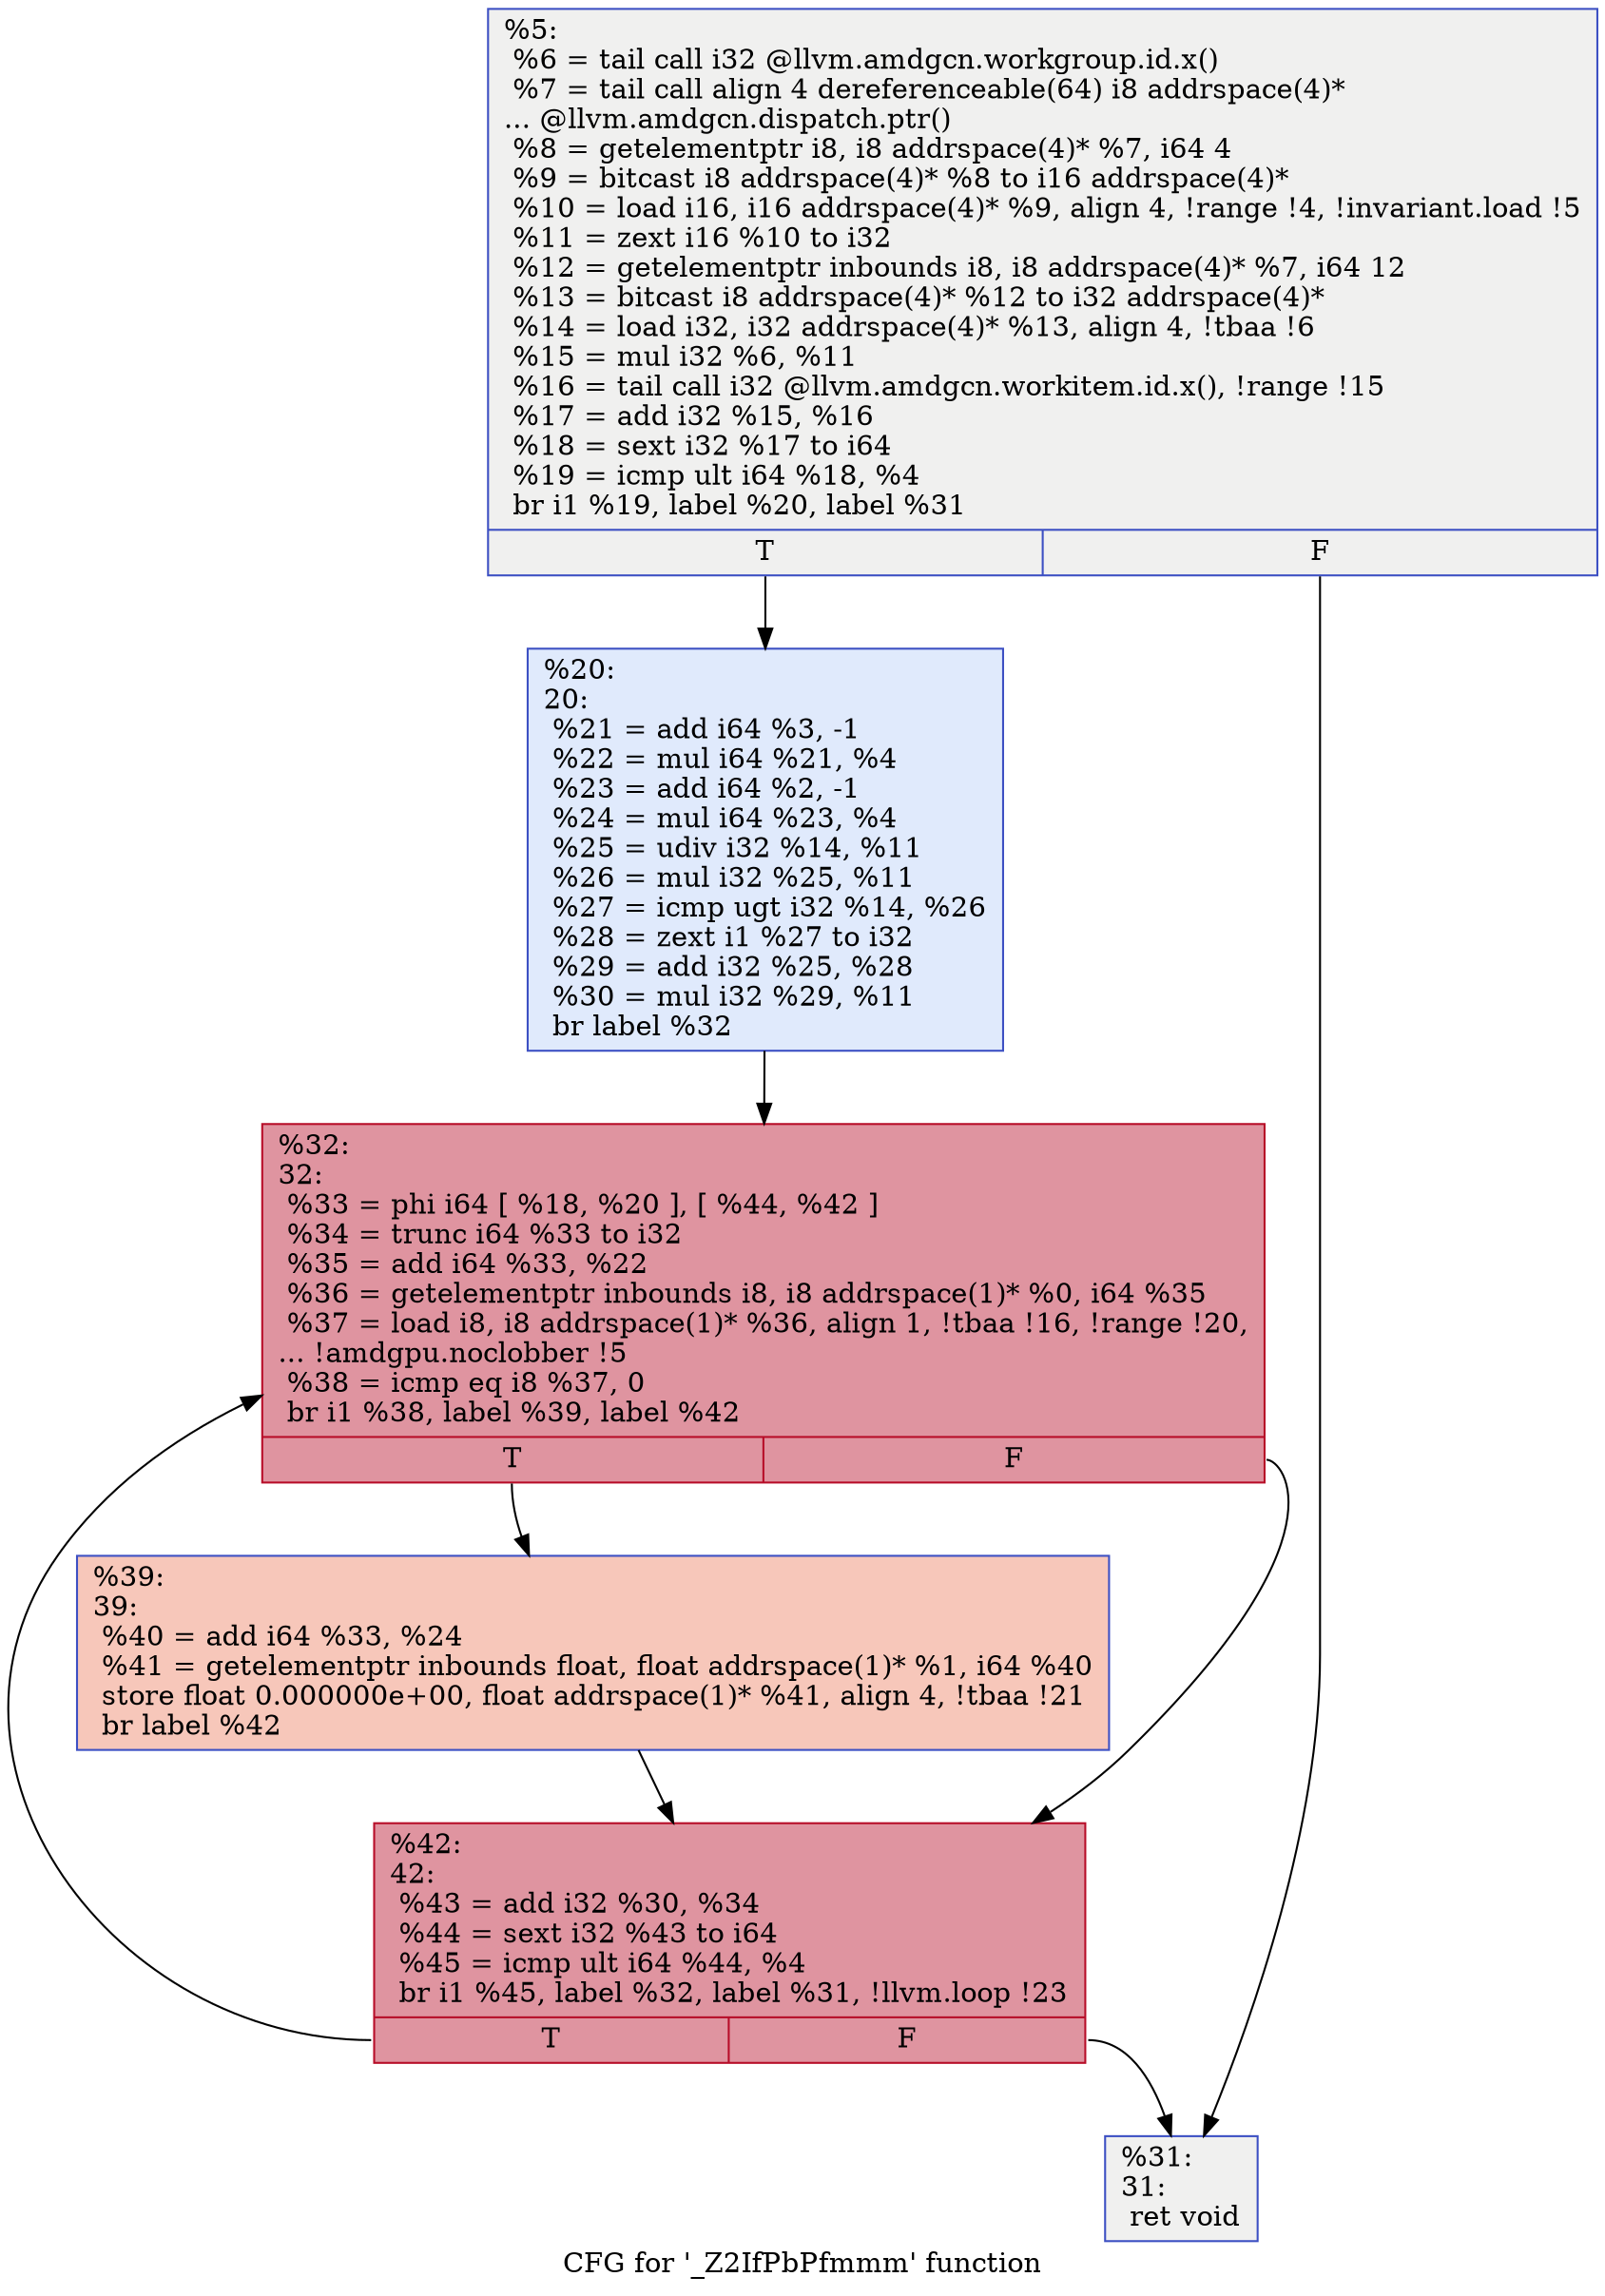 digraph "CFG for '_Z2IfPbPfmmm' function" {
	label="CFG for '_Z2IfPbPfmmm' function";

	Node0x47cb620 [shape=record,color="#3d50c3ff", style=filled, fillcolor="#dedcdb70",label="{%5:\l  %6 = tail call i32 @llvm.amdgcn.workgroup.id.x()\l  %7 = tail call align 4 dereferenceable(64) i8 addrspace(4)*\l... @llvm.amdgcn.dispatch.ptr()\l  %8 = getelementptr i8, i8 addrspace(4)* %7, i64 4\l  %9 = bitcast i8 addrspace(4)* %8 to i16 addrspace(4)*\l  %10 = load i16, i16 addrspace(4)* %9, align 4, !range !4, !invariant.load !5\l  %11 = zext i16 %10 to i32\l  %12 = getelementptr inbounds i8, i8 addrspace(4)* %7, i64 12\l  %13 = bitcast i8 addrspace(4)* %12 to i32 addrspace(4)*\l  %14 = load i32, i32 addrspace(4)* %13, align 4, !tbaa !6\l  %15 = mul i32 %6, %11\l  %16 = tail call i32 @llvm.amdgcn.workitem.id.x(), !range !15\l  %17 = add i32 %15, %16\l  %18 = sext i32 %17 to i64\l  %19 = icmp ult i64 %18, %4\l  br i1 %19, label %20, label %31\l|{<s0>T|<s1>F}}"];
	Node0x47cb620:s0 -> Node0x47cd900;
	Node0x47cb620:s1 -> Node0x47cd990;
	Node0x47cd900 [shape=record,color="#3d50c3ff", style=filled, fillcolor="#b9d0f970",label="{%20:\l20:                                               \l  %21 = add i64 %3, -1\l  %22 = mul i64 %21, %4\l  %23 = add i64 %2, -1\l  %24 = mul i64 %23, %4\l  %25 = udiv i32 %14, %11\l  %26 = mul i32 %25, %11\l  %27 = icmp ugt i32 %14, %26\l  %28 = zext i1 %27 to i32\l  %29 = add i32 %25, %28\l  %30 = mul i32 %29, %11\l  br label %32\l}"];
	Node0x47cd900 -> Node0x47ce050;
	Node0x47cd990 [shape=record,color="#3d50c3ff", style=filled, fillcolor="#dedcdb70",label="{%31:\l31:                                               \l  ret void\l}"];
	Node0x47ce050 [shape=record,color="#b70d28ff", style=filled, fillcolor="#b70d2870",label="{%32:\l32:                                               \l  %33 = phi i64 [ %18, %20 ], [ %44, %42 ]\l  %34 = trunc i64 %33 to i32\l  %35 = add i64 %33, %22\l  %36 = getelementptr inbounds i8, i8 addrspace(1)* %0, i64 %35\l  %37 = load i8, i8 addrspace(1)* %36, align 1, !tbaa !16, !range !20,\l... !amdgpu.noclobber !5\l  %38 = icmp eq i8 %37, 0\l  br i1 %38, label %39, label %42\l|{<s0>T|<s1>F}}"];
	Node0x47ce050:s0 -> Node0x47cef70;
	Node0x47ce050:s1 -> Node0x47cd720;
	Node0x47cef70 [shape=record,color="#3d50c3ff", style=filled, fillcolor="#ec7f6370",label="{%39:\l39:                                               \l  %40 = add i64 %33, %24\l  %41 = getelementptr inbounds float, float addrspace(1)* %1, i64 %40\l  store float 0.000000e+00, float addrspace(1)* %41, align 4, !tbaa !21\l  br label %42\l}"];
	Node0x47cef70 -> Node0x47cd720;
	Node0x47cd720 [shape=record,color="#b70d28ff", style=filled, fillcolor="#b70d2870",label="{%42:\l42:                                               \l  %43 = add i32 %30, %34\l  %44 = sext i32 %43 to i64\l  %45 = icmp ult i64 %44, %4\l  br i1 %45, label %32, label %31, !llvm.loop !23\l|{<s0>T|<s1>F}}"];
	Node0x47cd720:s0 -> Node0x47ce050;
	Node0x47cd720:s1 -> Node0x47cd990;
}
